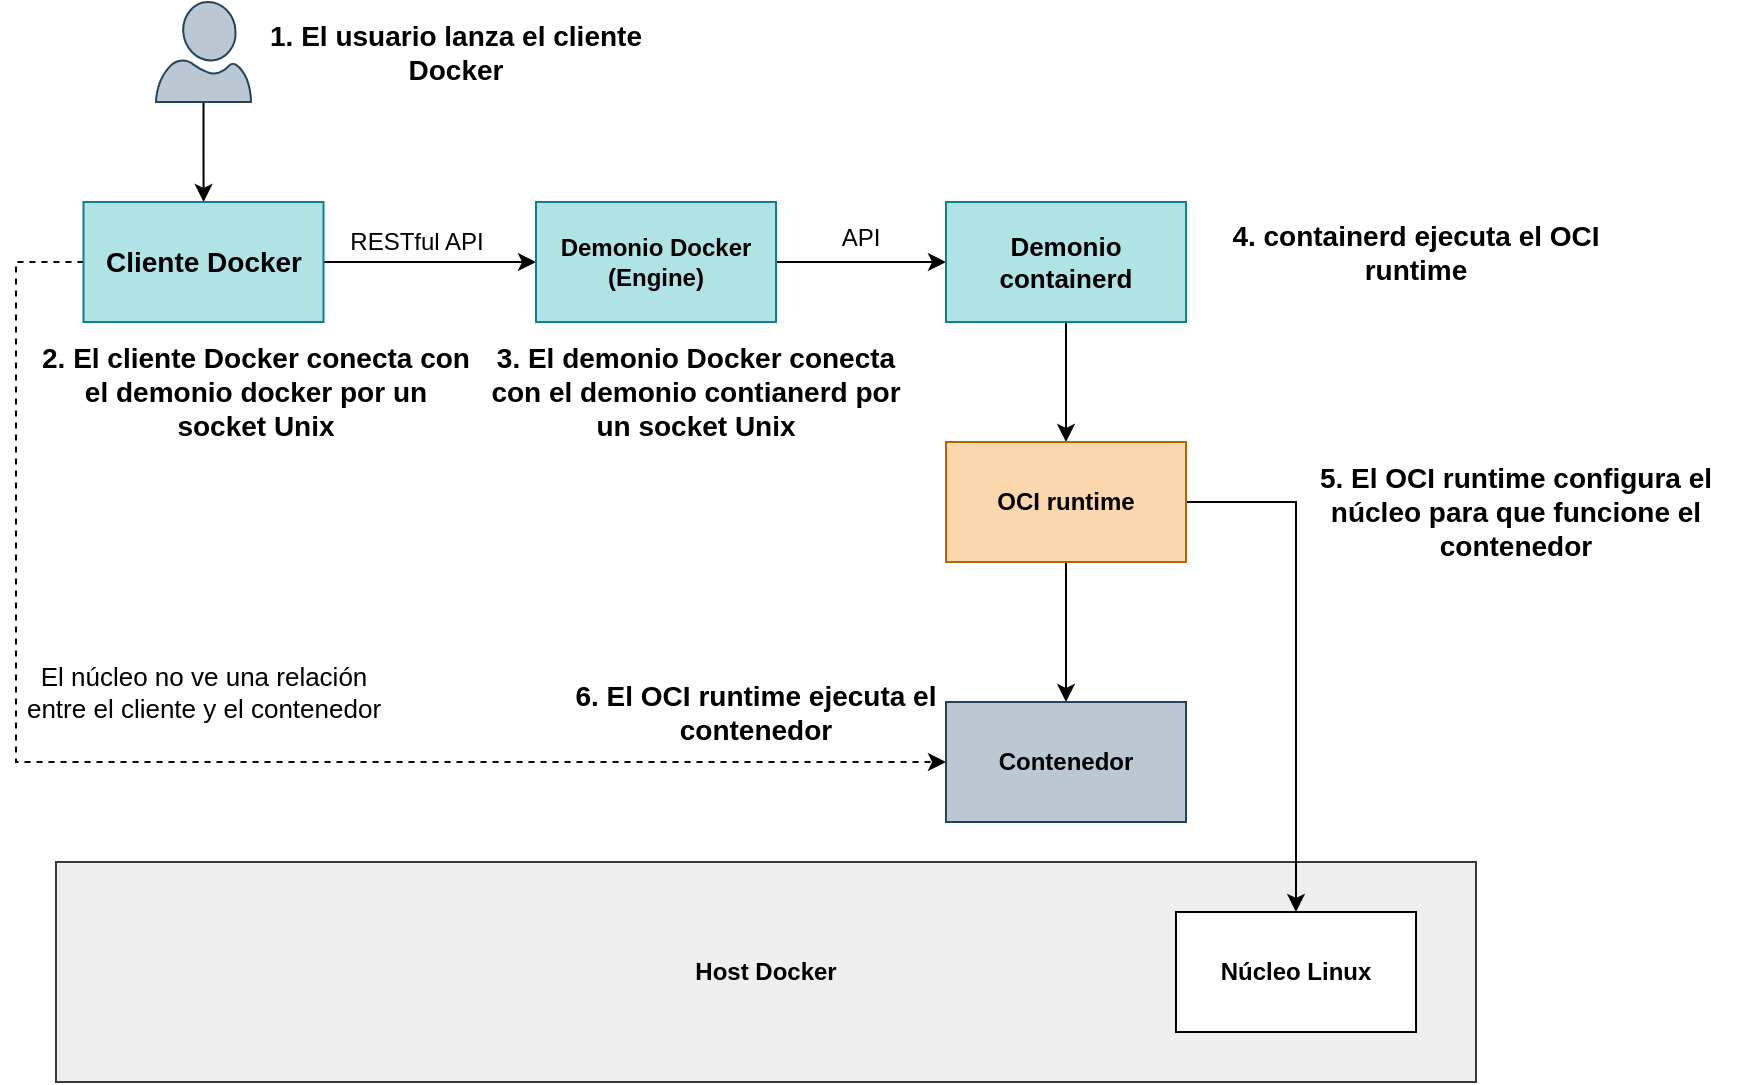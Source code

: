 <mxfile version="24.2.0" type="device">
  <diagram name="Página-1" id="z9HnrFSc7xfMUlxDtUYV">
    <mxGraphModel dx="1434" dy="728" grid="1" gridSize="10" guides="1" tooltips="1" connect="1" arrows="1" fold="1" page="1" pageScale="1" pageWidth="1169" pageHeight="827" math="0" shadow="0">
      <root>
        <mxCell id="0" />
        <mxCell id="1" parent="0" />
        <mxCell id="ALYUk1nCFPAaFpfhy-I6-16" value="&lt;b&gt;Host Docker&lt;br&gt;&lt;/b&gt;" style="rounded=0;whiteSpace=wrap;html=1;fillColor=#eeeeee;strokeColor=#36393d;" vertex="1" parent="1">
          <mxGeometry x="140" y="520" width="710" height="110" as="geometry" />
        </mxCell>
        <mxCell id="ALYUk1nCFPAaFpfhy-I6-4" value="" style="edgeStyle=orthogonalEdgeStyle;rounded=0;orthogonalLoop=1;jettySize=auto;html=1;" edge="1" parent="1" source="ALYUk1nCFPAaFpfhy-I6-1" target="ALYUk1nCFPAaFpfhy-I6-3">
          <mxGeometry relative="1" as="geometry" />
        </mxCell>
        <mxCell id="ALYUk1nCFPAaFpfhy-I6-1" value="" style="verticalLabelPosition=bottom;html=1;verticalAlign=top;align=center;strokeColor=#23445d;fillColor=#bac8d3;shape=mxgraph.azure.user;" vertex="1" parent="1">
          <mxGeometry x="190" y="90" width="47.5" height="50" as="geometry" />
        </mxCell>
        <mxCell id="ALYUk1nCFPAaFpfhy-I6-2" value="&lt;font style=&quot;font-size: 14px;&quot;&gt;1. El usuario lanza el cliente Docker&lt;/font&gt;" style="text;strokeColor=none;align=center;fillColor=none;html=1;verticalAlign=middle;whiteSpace=wrap;rounded=0;fontStyle=1" vertex="1" parent="1">
          <mxGeometry x="230" y="100" width="220" height="30" as="geometry" />
        </mxCell>
        <mxCell id="ALYUk1nCFPAaFpfhy-I6-6" value="" style="edgeStyle=orthogonalEdgeStyle;rounded=0;orthogonalLoop=1;jettySize=auto;html=1;" edge="1" parent="1" source="ALYUk1nCFPAaFpfhy-I6-3" target="ALYUk1nCFPAaFpfhy-I6-5">
          <mxGeometry relative="1" as="geometry" />
        </mxCell>
        <mxCell id="ALYUk1nCFPAaFpfhy-I6-7" value="RESTful API" style="edgeLabel;html=1;align=center;verticalAlign=middle;resizable=0;points=[];horizontal=1;fontStyle=0;fontSize=12;" vertex="1" connectable="0" parent="ALYUk1nCFPAaFpfhy-I6-6">
          <mxGeometry x="-0.318" y="-4" relative="1" as="geometry">
            <mxPoint x="10" y="-14" as="offset" />
          </mxGeometry>
        </mxCell>
        <mxCell id="ALYUk1nCFPAaFpfhy-I6-21" value="" style="edgeStyle=orthogonalEdgeStyle;rounded=0;orthogonalLoop=1;jettySize=auto;html=1;entryX=0;entryY=0.5;entryDx=0;entryDy=0;dashed=1;exitX=0;exitY=0.5;exitDx=0;exitDy=0;" edge="1" parent="1" source="ALYUk1nCFPAaFpfhy-I6-3" target="ALYUk1nCFPAaFpfhy-I6-14">
          <mxGeometry relative="1" as="geometry">
            <mxPoint x="213.75" y="330" as="targetPoint" />
            <Array as="points">
              <mxPoint x="120" y="220" />
              <mxPoint x="120" y="470" />
            </Array>
          </mxGeometry>
        </mxCell>
        <mxCell id="ALYUk1nCFPAaFpfhy-I6-3" value="&lt;font style=&quot;font-size: 14px;&quot;&gt;&lt;b&gt;Cliente Docker&lt;/b&gt;&lt;/font&gt;" style="rounded=0;whiteSpace=wrap;html=1;fillColor=#b0e3e6;strokeColor=#0e8088;" vertex="1" parent="1">
          <mxGeometry x="153.75" y="190" width="120" height="60" as="geometry" />
        </mxCell>
        <mxCell id="ALYUk1nCFPAaFpfhy-I6-10" value="" style="edgeStyle=orthogonalEdgeStyle;rounded=0;orthogonalLoop=1;jettySize=auto;html=1;" edge="1" parent="1" source="ALYUk1nCFPAaFpfhy-I6-5" target="ALYUk1nCFPAaFpfhy-I6-9">
          <mxGeometry relative="1" as="geometry" />
        </mxCell>
        <mxCell id="ALYUk1nCFPAaFpfhy-I6-5" value="&lt;div&gt;&lt;b&gt;Demonio Docker&lt;/b&gt;&lt;/div&gt;&lt;div&gt;&lt;b&gt;(Engine)&lt;br&gt;&lt;/b&gt;&lt;/div&gt;" style="rounded=0;whiteSpace=wrap;html=1;fillColor=#b0e3e6;strokeColor=#0e8088;" vertex="1" parent="1">
          <mxGeometry x="380" y="190" width="120" height="60" as="geometry" />
        </mxCell>
        <mxCell id="ALYUk1nCFPAaFpfhy-I6-13" value="" style="edgeStyle=orthogonalEdgeStyle;rounded=0;orthogonalLoop=1;jettySize=auto;html=1;" edge="1" parent="1" source="ALYUk1nCFPAaFpfhy-I6-9" target="ALYUk1nCFPAaFpfhy-I6-12">
          <mxGeometry relative="1" as="geometry" />
        </mxCell>
        <mxCell id="ALYUk1nCFPAaFpfhy-I6-9" value="&lt;b&gt;&lt;font style=&quot;font-size: 13px;&quot;&gt;Demonio containerd&lt;/font&gt;&lt;/b&gt;" style="rounded=0;whiteSpace=wrap;html=1;fillColor=#b0e3e6;strokeColor=#0e8088;" vertex="1" parent="1">
          <mxGeometry x="585" y="190" width="120" height="60" as="geometry" />
        </mxCell>
        <mxCell id="ALYUk1nCFPAaFpfhy-I6-11" value="API" style="edgeLabel;html=1;align=center;verticalAlign=middle;resizable=0;points=[];horizontal=1;fontStyle=0;fontSize=12;" vertex="1" connectable="0" parent="1">
          <mxGeometry x="329.75" y="220" as="geometry">
            <mxPoint x="212" y="-12" as="offset" />
          </mxGeometry>
        </mxCell>
        <mxCell id="ALYUk1nCFPAaFpfhy-I6-15" value="" style="edgeStyle=orthogonalEdgeStyle;rounded=0;orthogonalLoop=1;jettySize=auto;html=1;" edge="1" parent="1" source="ALYUk1nCFPAaFpfhy-I6-12" target="ALYUk1nCFPAaFpfhy-I6-14">
          <mxGeometry relative="1" as="geometry" />
        </mxCell>
        <mxCell id="ALYUk1nCFPAaFpfhy-I6-19" value="" style="edgeStyle=orthogonalEdgeStyle;rounded=0;orthogonalLoop=1;jettySize=auto;html=1;entryX=0.5;entryY=0;entryDx=0;entryDy=0;" edge="1" parent="1" source="ALYUk1nCFPAaFpfhy-I6-12" target="ALYUk1nCFPAaFpfhy-I6-17">
          <mxGeometry relative="1" as="geometry">
            <mxPoint x="795" y="340" as="targetPoint" />
            <Array as="points">
              <mxPoint x="760" y="340" />
            </Array>
          </mxGeometry>
        </mxCell>
        <mxCell id="ALYUk1nCFPAaFpfhy-I6-12" value="&lt;b&gt;OCI runtime&lt;br&gt;&lt;/b&gt;" style="rounded=0;whiteSpace=wrap;html=1;fillColor=#fad7ac;strokeColor=#b46504;" vertex="1" parent="1">
          <mxGeometry x="585" y="310" width="120" height="60" as="geometry" />
        </mxCell>
        <mxCell id="ALYUk1nCFPAaFpfhy-I6-14" value="&lt;b&gt;Contenedor&lt;/b&gt;" style="rounded=0;whiteSpace=wrap;html=1;fillColor=#bac8d3;strokeColor=#23445d;" vertex="1" parent="1">
          <mxGeometry x="585" y="440" width="120" height="60" as="geometry" />
        </mxCell>
        <mxCell id="ALYUk1nCFPAaFpfhy-I6-17" value="&lt;b&gt;Núcleo Linux&lt;br&gt;&lt;/b&gt;" style="rounded=0;whiteSpace=wrap;html=1;" vertex="1" parent="1">
          <mxGeometry x="700" y="545" width="120" height="60" as="geometry" />
        </mxCell>
        <mxCell id="ALYUk1nCFPAaFpfhy-I6-22" value="&lt;font style=&quot;font-size: 14px;&quot;&gt;2. El cliente Docker conecta con el demonio docker por un socket Unix&lt;/font&gt;" style="text;strokeColor=none;align=center;fillColor=none;html=1;verticalAlign=middle;whiteSpace=wrap;rounded=0;fontStyle=1" vertex="1" parent="1">
          <mxGeometry x="130" y="270" width="220" height="30" as="geometry" />
        </mxCell>
        <mxCell id="ALYUk1nCFPAaFpfhy-I6-23" value="&lt;font style=&quot;font-size: 14px;&quot;&gt;3. El demonio Docker conecta con el demonio contianerd por un socket Unix&lt;/font&gt;" style="text;strokeColor=none;align=center;fillColor=none;html=1;verticalAlign=middle;whiteSpace=wrap;rounded=0;fontStyle=1" vertex="1" parent="1">
          <mxGeometry x="350" y="270" width="220" height="30" as="geometry" />
        </mxCell>
        <mxCell id="ALYUk1nCFPAaFpfhy-I6-24" value="&lt;font style=&quot;font-size: 14px;&quot;&gt;4. containerd ejecuta el OCI runtime&lt;/font&gt;" style="text;strokeColor=none;align=center;fillColor=none;html=1;verticalAlign=middle;whiteSpace=wrap;rounded=0;fontStyle=1" vertex="1" parent="1">
          <mxGeometry x="710" y="200" width="220" height="30" as="geometry" />
        </mxCell>
        <mxCell id="ALYUk1nCFPAaFpfhy-I6-25" value="&lt;font style=&quot;font-size: 14px;&quot;&gt;5. El OCI runtime configura el núcleo para que funcione el contenedor&lt;br&gt;&lt;/font&gt;" style="text;strokeColor=none;align=center;fillColor=none;html=1;verticalAlign=middle;whiteSpace=wrap;rounded=0;fontStyle=1" vertex="1" parent="1">
          <mxGeometry x="760" y="330" width="220" height="30" as="geometry" />
        </mxCell>
        <mxCell id="ALYUk1nCFPAaFpfhy-I6-26" value="&lt;font style=&quot;font-size: 14px;&quot;&gt;6. El OCI runtime ejecuta el contenedor&lt;br&gt;&lt;/font&gt;" style="text;strokeColor=none;align=center;fillColor=none;html=1;verticalAlign=middle;whiteSpace=wrap;rounded=0;fontStyle=1" vertex="1" parent="1">
          <mxGeometry x="380" y="430" width="220" height="30" as="geometry" />
        </mxCell>
        <mxCell id="ALYUk1nCFPAaFpfhy-I6-27" value="&lt;font style=&quot;font-size: 13px;&quot;&gt;El núcleo no ve una relación entre el cliente y el contenedor&lt;br&gt;&lt;/font&gt;" style="text;strokeColor=none;align=center;fillColor=none;html=1;verticalAlign=middle;whiteSpace=wrap;rounded=0;" vertex="1" parent="1">
          <mxGeometry x="118.75" y="420" width="190" height="30" as="geometry" />
        </mxCell>
      </root>
    </mxGraphModel>
  </diagram>
</mxfile>
